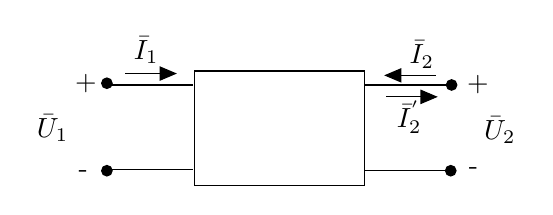 \begin{tikzpicture}[y=-1cm]
\sf
\path (6.056,6.467) node[text=black,anchor=base west] {$\bar{U}_2$};
\path (5.229,6.313) node[text=black,anchor=base] {$\bar{I}^{'}_{2}$};
\path (5.389,5.511) node[text=black,anchor=base] {$\bar{I}_2$};
\path (1.889,5.456) node[text=black,anchor=base] {$\bar{I}_1$};
\path (1.022,6.444) node[text=black,anchor=base east] {$\bar{U}_1$};
\filldraw[black] (1.389,5.756) ellipse (0.067cm and 0.067cm);
\filldraw[black] (1.389,6.867) ellipse (0.067cm and 0.067cm);
\filldraw[black] (5.767,5.778) ellipse (0.067cm and 0.067cm);
\filldraw[black] (5.756,6.867) ellipse (0.067cm and 0.067cm);
\draw[black] (2.5,5.6) rectangle (4.658,7.056);
\draw[black] (1.407,6.856) -- (2.489,6.856);
\draw[black] (1.407,5.778) -- (2.489,5.778);
\draw[arrows=-triangle 45,black] (1.622,5.633) -- (2.278,5.633);
\draw[black] (4.656,6.867) -- (5.738,6.867);
\draw[black] (4.667,5.778) -- (5.749,5.778);
\draw[arrows=-triangle 45,black] (5.567,5.656) -- (4.911,5.656);
\path (1.122,5.844) node[text=black,anchor=base] {+};
\path (1.089,6.956) node[text=black,anchor=base] {-};
\path (6.044,6.911) node[text=black,anchor=base] {-};
\path (6.1,5.856) node[text=black,anchor=base] {+};
\draw[arrows=-triangle 45,black] (4.936,5.929) -- (5.591,5.929);

\end{tikzpicture}%

%% Configure (x)emacs for this file ...
%% Local Variables:
%% mode: latex
%% End: